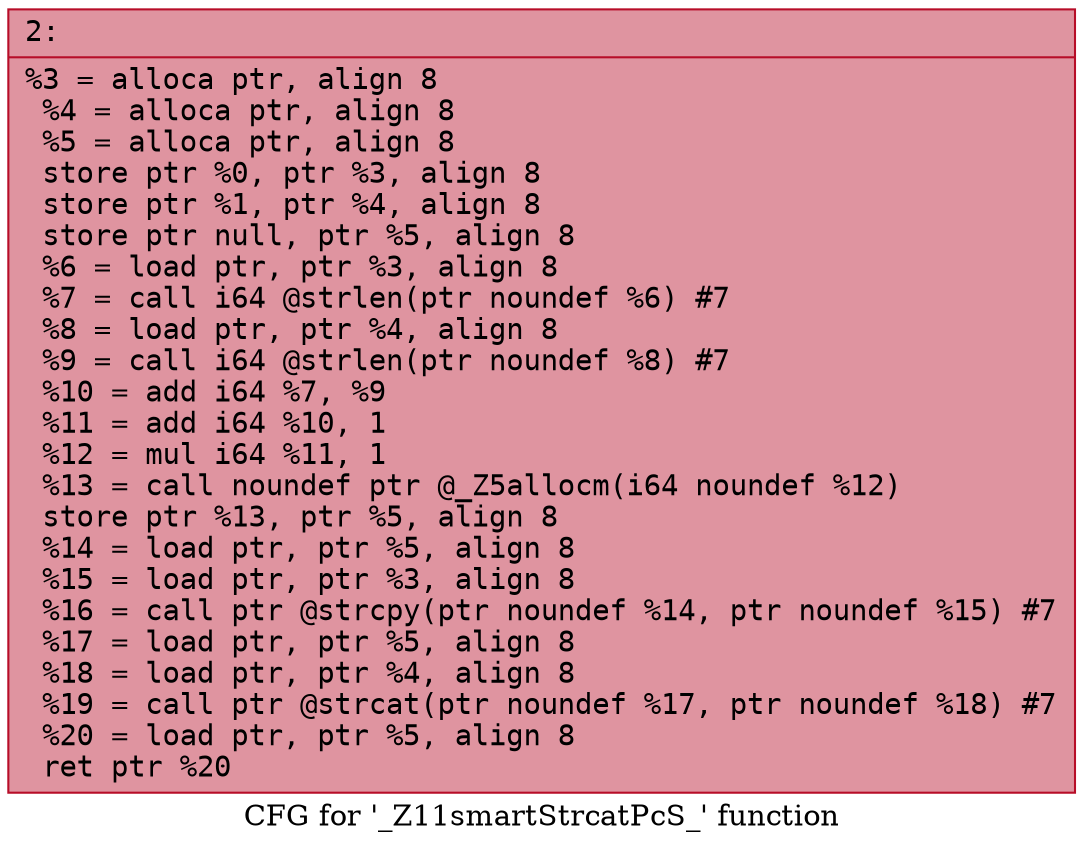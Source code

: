 digraph "CFG for '_Z11smartStrcatPcS_' function" {
	label="CFG for '_Z11smartStrcatPcS_' function";

	Node0x60000089f250 [shape=record,color="#b70d28ff", style=filled, fillcolor="#b70d2870" fontname="Courier",label="{2:\l|  %3 = alloca ptr, align 8\l  %4 = alloca ptr, align 8\l  %5 = alloca ptr, align 8\l  store ptr %0, ptr %3, align 8\l  store ptr %1, ptr %4, align 8\l  store ptr null, ptr %5, align 8\l  %6 = load ptr, ptr %3, align 8\l  %7 = call i64 @strlen(ptr noundef %6) #7\l  %8 = load ptr, ptr %4, align 8\l  %9 = call i64 @strlen(ptr noundef %8) #7\l  %10 = add i64 %7, %9\l  %11 = add i64 %10, 1\l  %12 = mul i64 %11, 1\l  %13 = call noundef ptr @_Z5allocm(i64 noundef %12)\l  store ptr %13, ptr %5, align 8\l  %14 = load ptr, ptr %5, align 8\l  %15 = load ptr, ptr %3, align 8\l  %16 = call ptr @strcpy(ptr noundef %14, ptr noundef %15) #7\l  %17 = load ptr, ptr %5, align 8\l  %18 = load ptr, ptr %4, align 8\l  %19 = call ptr @strcat(ptr noundef %17, ptr noundef %18) #7\l  %20 = load ptr, ptr %5, align 8\l  ret ptr %20\l}"];
}
